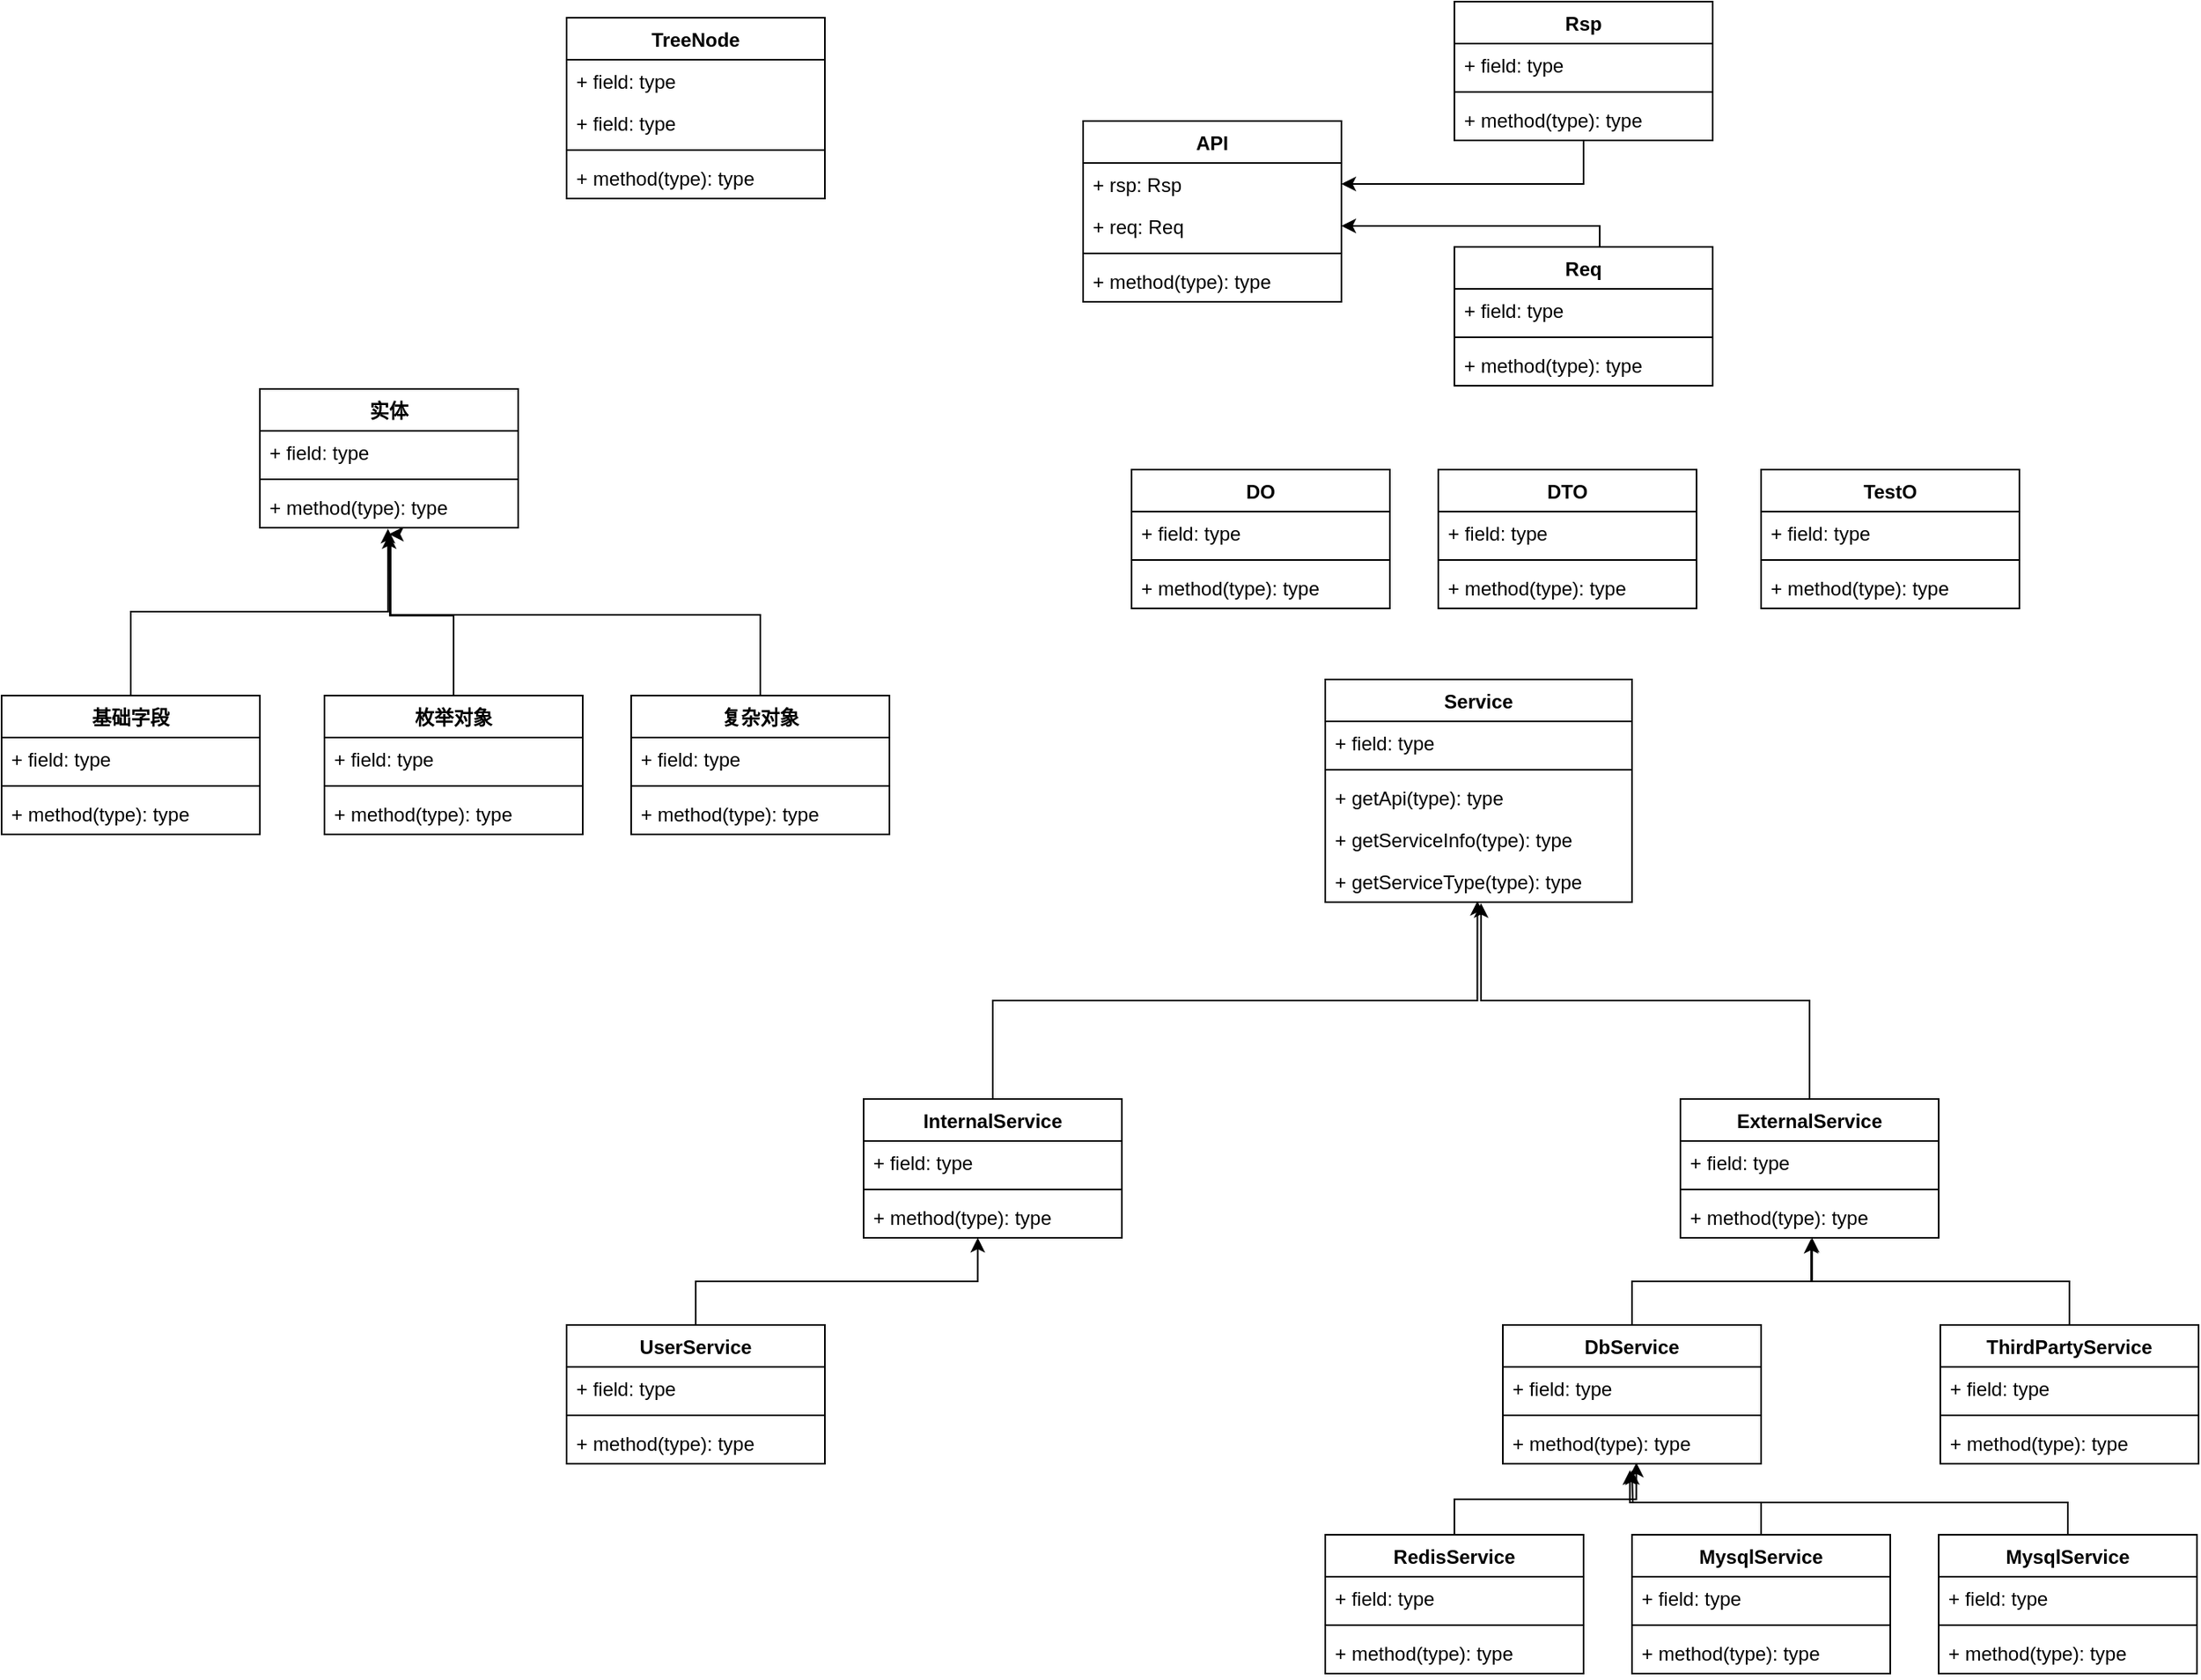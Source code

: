 <mxfile version="21.4.0" type="github" pages="2">
  <diagram id="C5RBs43oDa-KdzZeNtuy" name="Page-1">
    <mxGraphModel dx="2862" dy="1063" grid="1" gridSize="10" guides="1" tooltips="1" connect="1" arrows="1" fold="1" page="1" pageScale="1" pageWidth="827" pageHeight="1169" math="0" shadow="0">
      <root>
        <mxCell id="WIyWlLk6GJQsqaUBKTNV-0" />
        <mxCell id="WIyWlLk6GJQsqaUBKTNV-1" parent="WIyWlLk6GJQsqaUBKTNV-0" />
        <mxCell id="M54eNNnaTNe_O9hZ-aQh-4" value="实体" style="swimlane;fontStyle=1;align=center;verticalAlign=top;childLayout=stackLayout;horizontal=1;startSize=26;horizontalStack=0;resizeParent=1;resizeParentMax=0;resizeLast=0;collapsible=1;marginBottom=0;whiteSpace=wrap;html=1;" vertex="1" parent="WIyWlLk6GJQsqaUBKTNV-1">
          <mxGeometry x="40" y="270" width="160" height="86" as="geometry" />
        </mxCell>
        <mxCell id="M54eNNnaTNe_O9hZ-aQh-5" value="+ field: type" style="text;strokeColor=none;fillColor=none;align=left;verticalAlign=top;spacingLeft=4;spacingRight=4;overflow=hidden;rotatable=0;points=[[0,0.5],[1,0.5]];portConstraint=eastwest;whiteSpace=wrap;html=1;" vertex="1" parent="M54eNNnaTNe_O9hZ-aQh-4">
          <mxGeometry y="26" width="160" height="26" as="geometry" />
        </mxCell>
        <mxCell id="M54eNNnaTNe_O9hZ-aQh-6" value="" style="line;strokeWidth=1;fillColor=none;align=left;verticalAlign=middle;spacingTop=-1;spacingLeft=3;spacingRight=3;rotatable=0;labelPosition=right;points=[];portConstraint=eastwest;strokeColor=inherit;" vertex="1" parent="M54eNNnaTNe_O9hZ-aQh-4">
          <mxGeometry y="52" width="160" height="8" as="geometry" />
        </mxCell>
        <mxCell id="M54eNNnaTNe_O9hZ-aQh-7" value="+ method(type): type" style="text;strokeColor=none;fillColor=none;align=left;verticalAlign=top;spacingLeft=4;spacingRight=4;overflow=hidden;rotatable=0;points=[[0,0.5],[1,0.5]];portConstraint=eastwest;whiteSpace=wrap;html=1;" vertex="1" parent="M54eNNnaTNe_O9hZ-aQh-4">
          <mxGeometry y="60" width="160" height="26" as="geometry" />
        </mxCell>
        <mxCell id="M54eNNnaTNe_O9hZ-aQh-26" style="edgeStyle=orthogonalEdgeStyle;rounded=0;orthogonalLoop=1;jettySize=auto;html=1;entryX=0.496;entryY=1.026;entryDx=0;entryDy=0;entryPerimeter=0;" edge="1" parent="WIyWlLk6GJQsqaUBKTNV-1" source="M54eNNnaTNe_O9hZ-aQh-8" target="M54eNNnaTNe_O9hZ-aQh-7">
          <mxGeometry relative="1" as="geometry" />
        </mxCell>
        <mxCell id="M54eNNnaTNe_O9hZ-aQh-8" value="基础字段" style="swimlane;fontStyle=1;align=center;verticalAlign=top;childLayout=stackLayout;horizontal=1;startSize=26;horizontalStack=0;resizeParent=1;resizeParentMax=0;resizeLast=0;collapsible=1;marginBottom=0;whiteSpace=wrap;html=1;" vertex="1" parent="WIyWlLk6GJQsqaUBKTNV-1">
          <mxGeometry x="-120" y="460" width="160" height="86" as="geometry" />
        </mxCell>
        <mxCell id="M54eNNnaTNe_O9hZ-aQh-9" value="+ field: type" style="text;strokeColor=none;fillColor=none;align=left;verticalAlign=top;spacingLeft=4;spacingRight=4;overflow=hidden;rotatable=0;points=[[0,0.5],[1,0.5]];portConstraint=eastwest;whiteSpace=wrap;html=1;" vertex="1" parent="M54eNNnaTNe_O9hZ-aQh-8">
          <mxGeometry y="26" width="160" height="26" as="geometry" />
        </mxCell>
        <mxCell id="M54eNNnaTNe_O9hZ-aQh-10" value="" style="line;strokeWidth=1;fillColor=none;align=left;verticalAlign=middle;spacingTop=-1;spacingLeft=3;spacingRight=3;rotatable=0;labelPosition=right;points=[];portConstraint=eastwest;strokeColor=inherit;" vertex="1" parent="M54eNNnaTNe_O9hZ-aQh-8">
          <mxGeometry y="52" width="160" height="8" as="geometry" />
        </mxCell>
        <mxCell id="M54eNNnaTNe_O9hZ-aQh-11" value="+ method(type): type" style="text;strokeColor=none;fillColor=none;align=left;verticalAlign=top;spacingLeft=4;spacingRight=4;overflow=hidden;rotatable=0;points=[[0,0.5],[1,0.5]];portConstraint=eastwest;whiteSpace=wrap;html=1;" vertex="1" parent="M54eNNnaTNe_O9hZ-aQh-8">
          <mxGeometry y="60" width="160" height="26" as="geometry" />
        </mxCell>
        <mxCell id="M54eNNnaTNe_O9hZ-aQh-27" style="edgeStyle=orthogonalEdgeStyle;rounded=0;orthogonalLoop=1;jettySize=auto;html=1;" edge="1" parent="WIyWlLk6GJQsqaUBKTNV-1" source="M54eNNnaTNe_O9hZ-aQh-12">
          <mxGeometry relative="1" as="geometry">
            <mxPoint x="120" y="360" as="targetPoint" />
          </mxGeometry>
        </mxCell>
        <mxCell id="M54eNNnaTNe_O9hZ-aQh-12" value="枚举对象" style="swimlane;fontStyle=1;align=center;verticalAlign=top;childLayout=stackLayout;horizontal=1;startSize=26;horizontalStack=0;resizeParent=1;resizeParentMax=0;resizeLast=0;collapsible=1;marginBottom=0;whiteSpace=wrap;html=1;" vertex="1" parent="WIyWlLk6GJQsqaUBKTNV-1">
          <mxGeometry x="80" y="460" width="160" height="86" as="geometry" />
        </mxCell>
        <mxCell id="M54eNNnaTNe_O9hZ-aQh-13" value="+ field: type" style="text;strokeColor=none;fillColor=none;align=left;verticalAlign=top;spacingLeft=4;spacingRight=4;overflow=hidden;rotatable=0;points=[[0,0.5],[1,0.5]];portConstraint=eastwest;whiteSpace=wrap;html=1;" vertex="1" parent="M54eNNnaTNe_O9hZ-aQh-12">
          <mxGeometry y="26" width="160" height="26" as="geometry" />
        </mxCell>
        <mxCell id="M54eNNnaTNe_O9hZ-aQh-14" value="" style="line;strokeWidth=1;fillColor=none;align=left;verticalAlign=middle;spacingTop=-1;spacingLeft=3;spacingRight=3;rotatable=0;labelPosition=right;points=[];portConstraint=eastwest;strokeColor=inherit;" vertex="1" parent="M54eNNnaTNe_O9hZ-aQh-12">
          <mxGeometry y="52" width="160" height="8" as="geometry" />
        </mxCell>
        <mxCell id="M54eNNnaTNe_O9hZ-aQh-15" value="+ method(type): type" style="text;strokeColor=none;fillColor=none;align=left;verticalAlign=top;spacingLeft=4;spacingRight=4;overflow=hidden;rotatable=0;points=[[0,0.5],[1,0.5]];portConstraint=eastwest;whiteSpace=wrap;html=1;" vertex="1" parent="M54eNNnaTNe_O9hZ-aQh-12">
          <mxGeometry y="60" width="160" height="26" as="geometry" />
        </mxCell>
        <mxCell id="M54eNNnaTNe_O9hZ-aQh-28" style="edgeStyle=orthogonalEdgeStyle;rounded=0;orthogonalLoop=1;jettySize=auto;html=1;" edge="1" parent="WIyWlLk6GJQsqaUBKTNV-1" source="M54eNNnaTNe_O9hZ-aQh-16">
          <mxGeometry relative="1" as="geometry">
            <mxPoint x="120" y="360" as="targetPoint" />
            <Array as="points">
              <mxPoint x="350" y="410" />
              <mxPoint x="121" y="410" />
            </Array>
          </mxGeometry>
        </mxCell>
        <mxCell id="M54eNNnaTNe_O9hZ-aQh-16" value="复杂对象" style="swimlane;fontStyle=1;align=center;verticalAlign=top;childLayout=stackLayout;horizontal=1;startSize=26;horizontalStack=0;resizeParent=1;resizeParentMax=0;resizeLast=0;collapsible=1;marginBottom=0;whiteSpace=wrap;html=1;" vertex="1" parent="WIyWlLk6GJQsqaUBKTNV-1">
          <mxGeometry x="270" y="460" width="160" height="86" as="geometry" />
        </mxCell>
        <mxCell id="M54eNNnaTNe_O9hZ-aQh-17" value="+ field: type" style="text;strokeColor=none;fillColor=none;align=left;verticalAlign=top;spacingLeft=4;spacingRight=4;overflow=hidden;rotatable=0;points=[[0,0.5],[1,0.5]];portConstraint=eastwest;whiteSpace=wrap;html=1;" vertex="1" parent="M54eNNnaTNe_O9hZ-aQh-16">
          <mxGeometry y="26" width="160" height="26" as="geometry" />
        </mxCell>
        <mxCell id="M54eNNnaTNe_O9hZ-aQh-18" value="" style="line;strokeWidth=1;fillColor=none;align=left;verticalAlign=middle;spacingTop=-1;spacingLeft=3;spacingRight=3;rotatable=0;labelPosition=right;points=[];portConstraint=eastwest;strokeColor=inherit;" vertex="1" parent="M54eNNnaTNe_O9hZ-aQh-16">
          <mxGeometry y="52" width="160" height="8" as="geometry" />
        </mxCell>
        <mxCell id="M54eNNnaTNe_O9hZ-aQh-19" value="+ method(type): type" style="text;strokeColor=none;fillColor=none;align=left;verticalAlign=top;spacingLeft=4;spacingRight=4;overflow=hidden;rotatable=0;points=[[0,0.5],[1,0.5]];portConstraint=eastwest;whiteSpace=wrap;html=1;" vertex="1" parent="M54eNNnaTNe_O9hZ-aQh-16">
          <mxGeometry y="60" width="160" height="26" as="geometry" />
        </mxCell>
        <mxCell id="M54eNNnaTNe_O9hZ-aQh-109" style="edgeStyle=orthogonalEdgeStyle;rounded=0;orthogonalLoop=1;jettySize=auto;html=1;entryX=1;entryY=0.5;entryDx=0;entryDy=0;" edge="1" parent="WIyWlLk6GJQsqaUBKTNV-1" source="M54eNNnaTNe_O9hZ-aQh-30" target="M54eNNnaTNe_O9hZ-aQh-52">
          <mxGeometry relative="1" as="geometry" />
        </mxCell>
        <mxCell id="M54eNNnaTNe_O9hZ-aQh-30" value="Rsp" style="swimlane;fontStyle=1;align=center;verticalAlign=top;childLayout=stackLayout;horizontal=1;startSize=26;horizontalStack=0;resizeParent=1;resizeParentMax=0;resizeLast=0;collapsible=1;marginBottom=0;whiteSpace=wrap;html=1;" vertex="1" parent="WIyWlLk6GJQsqaUBKTNV-1">
          <mxGeometry x="780" y="30" width="160" height="86" as="geometry" />
        </mxCell>
        <mxCell id="M54eNNnaTNe_O9hZ-aQh-31" value="+ field: type" style="text;strokeColor=none;fillColor=none;align=left;verticalAlign=top;spacingLeft=4;spacingRight=4;overflow=hidden;rotatable=0;points=[[0,0.5],[1,0.5]];portConstraint=eastwest;whiteSpace=wrap;html=1;" vertex="1" parent="M54eNNnaTNe_O9hZ-aQh-30">
          <mxGeometry y="26" width="160" height="26" as="geometry" />
        </mxCell>
        <mxCell id="M54eNNnaTNe_O9hZ-aQh-32" value="" style="line;strokeWidth=1;fillColor=none;align=left;verticalAlign=middle;spacingTop=-1;spacingLeft=3;spacingRight=3;rotatable=0;labelPosition=right;points=[];portConstraint=eastwest;strokeColor=inherit;" vertex="1" parent="M54eNNnaTNe_O9hZ-aQh-30">
          <mxGeometry y="52" width="160" height="8" as="geometry" />
        </mxCell>
        <mxCell id="M54eNNnaTNe_O9hZ-aQh-33" value="+ method(type): type" style="text;strokeColor=none;fillColor=none;align=left;verticalAlign=top;spacingLeft=4;spacingRight=4;overflow=hidden;rotatable=0;points=[[0,0.5],[1,0.5]];portConstraint=eastwest;whiteSpace=wrap;html=1;" vertex="1" parent="M54eNNnaTNe_O9hZ-aQh-30">
          <mxGeometry y="60" width="160" height="26" as="geometry" />
        </mxCell>
        <mxCell id="M54eNNnaTNe_O9hZ-aQh-34" value="DO" style="swimlane;fontStyle=1;align=center;verticalAlign=top;childLayout=stackLayout;horizontal=1;startSize=26;horizontalStack=0;resizeParent=1;resizeParentMax=0;resizeLast=0;collapsible=1;marginBottom=0;whiteSpace=wrap;html=1;" vertex="1" parent="WIyWlLk6GJQsqaUBKTNV-1">
          <mxGeometry x="580" y="320" width="160" height="86" as="geometry" />
        </mxCell>
        <mxCell id="M54eNNnaTNe_O9hZ-aQh-35" value="+ field: type" style="text;strokeColor=none;fillColor=none;align=left;verticalAlign=top;spacingLeft=4;spacingRight=4;overflow=hidden;rotatable=0;points=[[0,0.5],[1,0.5]];portConstraint=eastwest;whiteSpace=wrap;html=1;" vertex="1" parent="M54eNNnaTNe_O9hZ-aQh-34">
          <mxGeometry y="26" width="160" height="26" as="geometry" />
        </mxCell>
        <mxCell id="M54eNNnaTNe_O9hZ-aQh-36" value="" style="line;strokeWidth=1;fillColor=none;align=left;verticalAlign=middle;spacingTop=-1;spacingLeft=3;spacingRight=3;rotatable=0;labelPosition=right;points=[];portConstraint=eastwest;strokeColor=inherit;" vertex="1" parent="M54eNNnaTNe_O9hZ-aQh-34">
          <mxGeometry y="52" width="160" height="8" as="geometry" />
        </mxCell>
        <mxCell id="M54eNNnaTNe_O9hZ-aQh-37" value="+ method(type): type" style="text;strokeColor=none;fillColor=none;align=left;verticalAlign=top;spacingLeft=4;spacingRight=4;overflow=hidden;rotatable=0;points=[[0,0.5],[1,0.5]];portConstraint=eastwest;whiteSpace=wrap;html=1;" vertex="1" parent="M54eNNnaTNe_O9hZ-aQh-34">
          <mxGeometry y="60" width="160" height="26" as="geometry" />
        </mxCell>
        <mxCell id="M54eNNnaTNe_O9hZ-aQh-38" value="DTO" style="swimlane;fontStyle=1;align=center;verticalAlign=top;childLayout=stackLayout;horizontal=1;startSize=26;horizontalStack=0;resizeParent=1;resizeParentMax=0;resizeLast=0;collapsible=1;marginBottom=0;whiteSpace=wrap;html=1;" vertex="1" parent="WIyWlLk6GJQsqaUBKTNV-1">
          <mxGeometry x="770" y="320" width="160" height="86" as="geometry" />
        </mxCell>
        <mxCell id="M54eNNnaTNe_O9hZ-aQh-39" value="+ field: type" style="text;strokeColor=none;fillColor=none;align=left;verticalAlign=top;spacingLeft=4;spacingRight=4;overflow=hidden;rotatable=0;points=[[0,0.5],[1,0.5]];portConstraint=eastwest;whiteSpace=wrap;html=1;" vertex="1" parent="M54eNNnaTNe_O9hZ-aQh-38">
          <mxGeometry y="26" width="160" height="26" as="geometry" />
        </mxCell>
        <mxCell id="M54eNNnaTNe_O9hZ-aQh-40" value="" style="line;strokeWidth=1;fillColor=none;align=left;verticalAlign=middle;spacingTop=-1;spacingLeft=3;spacingRight=3;rotatable=0;labelPosition=right;points=[];portConstraint=eastwest;strokeColor=inherit;" vertex="1" parent="M54eNNnaTNe_O9hZ-aQh-38">
          <mxGeometry y="52" width="160" height="8" as="geometry" />
        </mxCell>
        <mxCell id="M54eNNnaTNe_O9hZ-aQh-41" value="+ method(type): type" style="text;strokeColor=none;fillColor=none;align=left;verticalAlign=top;spacingLeft=4;spacingRight=4;overflow=hidden;rotatable=0;points=[[0,0.5],[1,0.5]];portConstraint=eastwest;whiteSpace=wrap;html=1;" vertex="1" parent="M54eNNnaTNe_O9hZ-aQh-38">
          <mxGeometry y="60" width="160" height="26" as="geometry" />
        </mxCell>
        <mxCell id="M54eNNnaTNe_O9hZ-aQh-48" value="API" style="swimlane;fontStyle=1;align=center;verticalAlign=top;childLayout=stackLayout;horizontal=1;startSize=26;horizontalStack=0;resizeParent=1;resizeParentMax=0;resizeLast=0;collapsible=1;marginBottom=0;whiteSpace=wrap;html=1;" vertex="1" parent="WIyWlLk6GJQsqaUBKTNV-1">
          <mxGeometry x="550" y="104" width="160" height="112" as="geometry" />
        </mxCell>
        <mxCell id="M54eNNnaTNe_O9hZ-aQh-52" value="+ rsp: Rsp" style="text;strokeColor=none;fillColor=none;align=left;verticalAlign=top;spacingLeft=4;spacingRight=4;overflow=hidden;rotatable=0;points=[[0,0.5],[1,0.5]];portConstraint=eastwest;whiteSpace=wrap;html=1;" vertex="1" parent="M54eNNnaTNe_O9hZ-aQh-48">
          <mxGeometry y="26" width="160" height="26" as="geometry" />
        </mxCell>
        <mxCell id="M54eNNnaTNe_O9hZ-aQh-49" value="+ req: Req" style="text;strokeColor=none;fillColor=none;align=left;verticalAlign=top;spacingLeft=4;spacingRight=4;overflow=hidden;rotatable=0;points=[[0,0.5],[1,0.5]];portConstraint=eastwest;whiteSpace=wrap;html=1;" vertex="1" parent="M54eNNnaTNe_O9hZ-aQh-48">
          <mxGeometry y="52" width="160" height="26" as="geometry" />
        </mxCell>
        <mxCell id="M54eNNnaTNe_O9hZ-aQh-50" value="" style="line;strokeWidth=1;fillColor=none;align=left;verticalAlign=middle;spacingTop=-1;spacingLeft=3;spacingRight=3;rotatable=0;labelPosition=right;points=[];portConstraint=eastwest;strokeColor=inherit;" vertex="1" parent="M54eNNnaTNe_O9hZ-aQh-48">
          <mxGeometry y="78" width="160" height="8" as="geometry" />
        </mxCell>
        <mxCell id="M54eNNnaTNe_O9hZ-aQh-51" value="+ method(type): type" style="text;strokeColor=none;fillColor=none;align=left;verticalAlign=top;spacingLeft=4;spacingRight=4;overflow=hidden;rotatable=0;points=[[0,0.5],[1,0.5]];portConstraint=eastwest;whiteSpace=wrap;html=1;" vertex="1" parent="M54eNNnaTNe_O9hZ-aQh-48">
          <mxGeometry y="86" width="160" height="26" as="geometry" />
        </mxCell>
        <mxCell id="M54eNNnaTNe_O9hZ-aQh-53" value="TreeNode" style="swimlane;fontStyle=1;align=center;verticalAlign=top;childLayout=stackLayout;horizontal=1;startSize=26;horizontalStack=0;resizeParent=1;resizeParentMax=0;resizeLast=0;collapsible=1;marginBottom=0;whiteSpace=wrap;html=1;" vertex="1" parent="WIyWlLk6GJQsqaUBKTNV-1">
          <mxGeometry x="230" y="40" width="160" height="112" as="geometry" />
        </mxCell>
        <mxCell id="M54eNNnaTNe_O9hZ-aQh-54" value="+ field: type" style="text;strokeColor=none;fillColor=none;align=left;verticalAlign=top;spacingLeft=4;spacingRight=4;overflow=hidden;rotatable=0;points=[[0,0.5],[1,0.5]];portConstraint=eastwest;whiteSpace=wrap;html=1;" vertex="1" parent="M54eNNnaTNe_O9hZ-aQh-53">
          <mxGeometry y="26" width="160" height="26" as="geometry" />
        </mxCell>
        <mxCell id="M54eNNnaTNe_O9hZ-aQh-55" value="+ field: type" style="text;strokeColor=none;fillColor=none;align=left;verticalAlign=top;spacingLeft=4;spacingRight=4;overflow=hidden;rotatable=0;points=[[0,0.5],[1,0.5]];portConstraint=eastwest;whiteSpace=wrap;html=1;" vertex="1" parent="M54eNNnaTNe_O9hZ-aQh-53">
          <mxGeometry y="52" width="160" height="26" as="geometry" />
        </mxCell>
        <mxCell id="M54eNNnaTNe_O9hZ-aQh-56" value="" style="line;strokeWidth=1;fillColor=none;align=left;verticalAlign=middle;spacingTop=-1;spacingLeft=3;spacingRight=3;rotatable=0;labelPosition=right;points=[];portConstraint=eastwest;strokeColor=inherit;" vertex="1" parent="M54eNNnaTNe_O9hZ-aQh-53">
          <mxGeometry y="78" width="160" height="8" as="geometry" />
        </mxCell>
        <mxCell id="M54eNNnaTNe_O9hZ-aQh-57" value="+ method(type): type" style="text;strokeColor=none;fillColor=none;align=left;verticalAlign=top;spacingLeft=4;spacingRight=4;overflow=hidden;rotatable=0;points=[[0,0.5],[1,0.5]];portConstraint=eastwest;whiteSpace=wrap;html=1;" vertex="1" parent="M54eNNnaTNe_O9hZ-aQh-53">
          <mxGeometry y="86" width="160" height="26" as="geometry" />
        </mxCell>
        <mxCell id="M54eNNnaTNe_O9hZ-aQh-115" style="edgeStyle=orthogonalEdgeStyle;rounded=0;orthogonalLoop=1;jettySize=auto;html=1;entryX=1;entryY=0.5;entryDx=0;entryDy=0;" edge="1" parent="WIyWlLk6GJQsqaUBKTNV-1" source="M54eNNnaTNe_O9hZ-aQh-58" target="M54eNNnaTNe_O9hZ-aQh-49">
          <mxGeometry relative="1" as="geometry">
            <Array as="points">
              <mxPoint x="870" y="169" />
            </Array>
          </mxGeometry>
        </mxCell>
        <mxCell id="M54eNNnaTNe_O9hZ-aQh-58" value="Req" style="swimlane;fontStyle=1;align=center;verticalAlign=top;childLayout=stackLayout;horizontal=1;startSize=26;horizontalStack=0;resizeParent=1;resizeParentMax=0;resizeLast=0;collapsible=1;marginBottom=0;whiteSpace=wrap;html=1;" vertex="1" parent="WIyWlLk6GJQsqaUBKTNV-1">
          <mxGeometry x="780" y="182" width="160" height="86" as="geometry" />
        </mxCell>
        <mxCell id="M54eNNnaTNe_O9hZ-aQh-59" value="+ field: type" style="text;strokeColor=none;fillColor=none;align=left;verticalAlign=top;spacingLeft=4;spacingRight=4;overflow=hidden;rotatable=0;points=[[0,0.5],[1,0.5]];portConstraint=eastwest;whiteSpace=wrap;html=1;" vertex="1" parent="M54eNNnaTNe_O9hZ-aQh-58">
          <mxGeometry y="26" width="160" height="26" as="geometry" />
        </mxCell>
        <mxCell id="M54eNNnaTNe_O9hZ-aQh-60" value="" style="line;strokeWidth=1;fillColor=none;align=left;verticalAlign=middle;spacingTop=-1;spacingLeft=3;spacingRight=3;rotatable=0;labelPosition=right;points=[];portConstraint=eastwest;strokeColor=inherit;" vertex="1" parent="M54eNNnaTNe_O9hZ-aQh-58">
          <mxGeometry y="52" width="160" height="8" as="geometry" />
        </mxCell>
        <mxCell id="M54eNNnaTNe_O9hZ-aQh-61" value="+ method(type): type" style="text;strokeColor=none;fillColor=none;align=left;verticalAlign=top;spacingLeft=4;spacingRight=4;overflow=hidden;rotatable=0;points=[[0,0.5],[1,0.5]];portConstraint=eastwest;whiteSpace=wrap;html=1;" vertex="1" parent="M54eNNnaTNe_O9hZ-aQh-58">
          <mxGeometry y="60" width="160" height="26" as="geometry" />
        </mxCell>
        <mxCell id="M54eNNnaTNe_O9hZ-aQh-62" value="Service" style="swimlane;fontStyle=1;align=center;verticalAlign=top;childLayout=stackLayout;horizontal=1;startSize=26;horizontalStack=0;resizeParent=1;resizeParentMax=0;resizeLast=0;collapsible=1;marginBottom=0;whiteSpace=wrap;html=1;" vertex="1" parent="WIyWlLk6GJQsqaUBKTNV-1">
          <mxGeometry x="700" y="450" width="190" height="138" as="geometry" />
        </mxCell>
        <mxCell id="M54eNNnaTNe_O9hZ-aQh-63" value="+ field: type" style="text;strokeColor=none;fillColor=none;align=left;verticalAlign=top;spacingLeft=4;spacingRight=4;overflow=hidden;rotatable=0;points=[[0,0.5],[1,0.5]];portConstraint=eastwest;whiteSpace=wrap;html=1;" vertex="1" parent="M54eNNnaTNe_O9hZ-aQh-62">
          <mxGeometry y="26" width="190" height="26" as="geometry" />
        </mxCell>
        <mxCell id="M54eNNnaTNe_O9hZ-aQh-64" value="" style="line;strokeWidth=1;fillColor=none;align=left;verticalAlign=middle;spacingTop=-1;spacingLeft=3;spacingRight=3;rotatable=0;labelPosition=right;points=[];portConstraint=eastwest;strokeColor=inherit;" vertex="1" parent="M54eNNnaTNe_O9hZ-aQh-62">
          <mxGeometry y="52" width="190" height="8" as="geometry" />
        </mxCell>
        <mxCell id="M54eNNnaTNe_O9hZ-aQh-76" value="+ getApi(type): type" style="text;strokeColor=none;fillColor=none;align=left;verticalAlign=top;spacingLeft=4;spacingRight=4;overflow=hidden;rotatable=0;points=[[0,0.5],[1,0.5]];portConstraint=eastwest;whiteSpace=wrap;html=1;" vertex="1" parent="M54eNNnaTNe_O9hZ-aQh-62">
          <mxGeometry y="60" width="190" height="26" as="geometry" />
        </mxCell>
        <mxCell id="M54eNNnaTNe_O9hZ-aQh-99" value="+ getServiceInfo(type): type" style="text;strokeColor=none;fillColor=none;align=left;verticalAlign=top;spacingLeft=4;spacingRight=4;overflow=hidden;rotatable=0;points=[[0,0.5],[1,0.5]];portConstraint=eastwest;whiteSpace=wrap;html=1;" vertex="1" parent="M54eNNnaTNe_O9hZ-aQh-62">
          <mxGeometry y="86" width="190" height="26" as="geometry" />
        </mxCell>
        <mxCell id="M54eNNnaTNe_O9hZ-aQh-65" value="+ getServiceType(type): type" style="text;strokeColor=none;fillColor=none;align=left;verticalAlign=top;spacingLeft=4;spacingRight=4;overflow=hidden;rotatable=0;points=[[0,0.5],[1,0.5]];portConstraint=eastwest;whiteSpace=wrap;html=1;" vertex="1" parent="M54eNNnaTNe_O9hZ-aQh-62">
          <mxGeometry y="112" width="190" height="26" as="geometry" />
        </mxCell>
        <mxCell id="M54eNNnaTNe_O9hZ-aQh-75" style="edgeStyle=orthogonalEdgeStyle;rounded=0;orthogonalLoop=1;jettySize=auto;html=1;entryX=0.508;entryY=1.026;entryDx=0;entryDy=0;entryPerimeter=0;" edge="1" parent="WIyWlLk6GJQsqaUBKTNV-1" source="M54eNNnaTNe_O9hZ-aQh-66" target="M54eNNnaTNe_O9hZ-aQh-65">
          <mxGeometry relative="1" as="geometry" />
        </mxCell>
        <mxCell id="M54eNNnaTNe_O9hZ-aQh-66" value="ExternalService" style="swimlane;fontStyle=1;align=center;verticalAlign=top;childLayout=stackLayout;horizontal=1;startSize=26;horizontalStack=0;resizeParent=1;resizeParentMax=0;resizeLast=0;collapsible=1;marginBottom=0;whiteSpace=wrap;html=1;" vertex="1" parent="WIyWlLk6GJQsqaUBKTNV-1">
          <mxGeometry x="920" y="710" width="160" height="86" as="geometry" />
        </mxCell>
        <mxCell id="M54eNNnaTNe_O9hZ-aQh-67" value="+ field: type" style="text;strokeColor=none;fillColor=none;align=left;verticalAlign=top;spacingLeft=4;spacingRight=4;overflow=hidden;rotatable=0;points=[[0,0.5],[1,0.5]];portConstraint=eastwest;whiteSpace=wrap;html=1;" vertex="1" parent="M54eNNnaTNe_O9hZ-aQh-66">
          <mxGeometry y="26" width="160" height="26" as="geometry" />
        </mxCell>
        <mxCell id="M54eNNnaTNe_O9hZ-aQh-68" value="" style="line;strokeWidth=1;fillColor=none;align=left;verticalAlign=middle;spacingTop=-1;spacingLeft=3;spacingRight=3;rotatable=0;labelPosition=right;points=[];portConstraint=eastwest;strokeColor=inherit;" vertex="1" parent="M54eNNnaTNe_O9hZ-aQh-66">
          <mxGeometry y="52" width="160" height="8" as="geometry" />
        </mxCell>
        <mxCell id="M54eNNnaTNe_O9hZ-aQh-69" value="+ method(type): type" style="text;strokeColor=none;fillColor=none;align=left;verticalAlign=top;spacingLeft=4;spacingRight=4;overflow=hidden;rotatable=0;points=[[0,0.5],[1,0.5]];portConstraint=eastwest;whiteSpace=wrap;html=1;" vertex="1" parent="M54eNNnaTNe_O9hZ-aQh-66">
          <mxGeometry y="60" width="160" height="26" as="geometry" />
        </mxCell>
        <mxCell id="M54eNNnaTNe_O9hZ-aQh-74" style="edgeStyle=orthogonalEdgeStyle;rounded=0;orthogonalLoop=1;jettySize=auto;html=1;entryX=0.496;entryY=0.974;entryDx=0;entryDy=0;entryPerimeter=0;" edge="1" parent="WIyWlLk6GJQsqaUBKTNV-1" source="M54eNNnaTNe_O9hZ-aQh-70" target="M54eNNnaTNe_O9hZ-aQh-65">
          <mxGeometry relative="1" as="geometry" />
        </mxCell>
        <mxCell id="M54eNNnaTNe_O9hZ-aQh-70" value="InternalService" style="swimlane;fontStyle=1;align=center;verticalAlign=top;childLayout=stackLayout;horizontal=1;startSize=26;horizontalStack=0;resizeParent=1;resizeParentMax=0;resizeLast=0;collapsible=1;marginBottom=0;whiteSpace=wrap;html=1;" vertex="1" parent="WIyWlLk6GJQsqaUBKTNV-1">
          <mxGeometry x="414" y="710" width="160" height="86" as="geometry" />
        </mxCell>
        <mxCell id="M54eNNnaTNe_O9hZ-aQh-71" value="+ field: type" style="text;strokeColor=none;fillColor=none;align=left;verticalAlign=top;spacingLeft=4;spacingRight=4;overflow=hidden;rotatable=0;points=[[0,0.5],[1,0.5]];portConstraint=eastwest;whiteSpace=wrap;html=1;" vertex="1" parent="M54eNNnaTNe_O9hZ-aQh-70">
          <mxGeometry y="26" width="160" height="26" as="geometry" />
        </mxCell>
        <mxCell id="M54eNNnaTNe_O9hZ-aQh-72" value="" style="line;strokeWidth=1;fillColor=none;align=left;verticalAlign=middle;spacingTop=-1;spacingLeft=3;spacingRight=3;rotatable=0;labelPosition=right;points=[];portConstraint=eastwest;strokeColor=inherit;" vertex="1" parent="M54eNNnaTNe_O9hZ-aQh-70">
          <mxGeometry y="52" width="160" height="8" as="geometry" />
        </mxCell>
        <mxCell id="M54eNNnaTNe_O9hZ-aQh-73" value="+ method(type): type" style="text;strokeColor=none;fillColor=none;align=left;verticalAlign=top;spacingLeft=4;spacingRight=4;overflow=hidden;rotatable=0;points=[[0,0.5],[1,0.5]];portConstraint=eastwest;whiteSpace=wrap;html=1;" vertex="1" parent="M54eNNnaTNe_O9hZ-aQh-70">
          <mxGeometry y="60" width="160" height="26" as="geometry" />
        </mxCell>
        <mxCell id="M54eNNnaTNe_O9hZ-aQh-85" style="edgeStyle=orthogonalEdgeStyle;rounded=0;orthogonalLoop=1;jettySize=auto;html=1;entryX=0.51;entryY=1;entryDx=0;entryDy=0;entryPerimeter=0;" edge="1" parent="WIyWlLk6GJQsqaUBKTNV-1" source="M54eNNnaTNe_O9hZ-aQh-77" target="M54eNNnaTNe_O9hZ-aQh-69">
          <mxGeometry relative="1" as="geometry" />
        </mxCell>
        <mxCell id="M54eNNnaTNe_O9hZ-aQh-77" value="DbService" style="swimlane;fontStyle=1;align=center;verticalAlign=top;childLayout=stackLayout;horizontal=1;startSize=26;horizontalStack=0;resizeParent=1;resizeParentMax=0;resizeLast=0;collapsible=1;marginBottom=0;whiteSpace=wrap;html=1;" vertex="1" parent="WIyWlLk6GJQsqaUBKTNV-1">
          <mxGeometry x="810" y="850" width="160" height="86" as="geometry" />
        </mxCell>
        <mxCell id="M54eNNnaTNe_O9hZ-aQh-78" value="+ field: type" style="text;strokeColor=none;fillColor=none;align=left;verticalAlign=top;spacingLeft=4;spacingRight=4;overflow=hidden;rotatable=0;points=[[0,0.5],[1,0.5]];portConstraint=eastwest;whiteSpace=wrap;html=1;" vertex="1" parent="M54eNNnaTNe_O9hZ-aQh-77">
          <mxGeometry y="26" width="160" height="26" as="geometry" />
        </mxCell>
        <mxCell id="M54eNNnaTNe_O9hZ-aQh-79" value="" style="line;strokeWidth=1;fillColor=none;align=left;verticalAlign=middle;spacingTop=-1;spacingLeft=3;spacingRight=3;rotatable=0;labelPosition=right;points=[];portConstraint=eastwest;strokeColor=inherit;" vertex="1" parent="M54eNNnaTNe_O9hZ-aQh-77">
          <mxGeometry y="52" width="160" height="8" as="geometry" />
        </mxCell>
        <mxCell id="M54eNNnaTNe_O9hZ-aQh-80" value="+ method(type): type" style="text;strokeColor=none;fillColor=none;align=left;verticalAlign=top;spacingLeft=4;spacingRight=4;overflow=hidden;rotatable=0;points=[[0,0.5],[1,0.5]];portConstraint=eastwest;whiteSpace=wrap;html=1;" vertex="1" parent="M54eNNnaTNe_O9hZ-aQh-77">
          <mxGeometry y="60" width="160" height="26" as="geometry" />
        </mxCell>
        <mxCell id="M54eNNnaTNe_O9hZ-aQh-86" style="edgeStyle=orthogonalEdgeStyle;rounded=0;orthogonalLoop=1;jettySize=auto;html=1;entryX=0.506;entryY=1.026;entryDx=0;entryDy=0;entryPerimeter=0;" edge="1" parent="WIyWlLk6GJQsqaUBKTNV-1" source="M54eNNnaTNe_O9hZ-aQh-81" target="M54eNNnaTNe_O9hZ-aQh-69">
          <mxGeometry relative="1" as="geometry" />
        </mxCell>
        <mxCell id="M54eNNnaTNe_O9hZ-aQh-81" value="ThirdPartyService" style="swimlane;fontStyle=1;align=center;verticalAlign=top;childLayout=stackLayout;horizontal=1;startSize=26;horizontalStack=0;resizeParent=1;resizeParentMax=0;resizeLast=0;collapsible=1;marginBottom=0;whiteSpace=wrap;html=1;" vertex="1" parent="WIyWlLk6GJQsqaUBKTNV-1">
          <mxGeometry x="1081" y="850" width="160" height="86" as="geometry" />
        </mxCell>
        <mxCell id="M54eNNnaTNe_O9hZ-aQh-82" value="+ field: type" style="text;strokeColor=none;fillColor=none;align=left;verticalAlign=top;spacingLeft=4;spacingRight=4;overflow=hidden;rotatable=0;points=[[0,0.5],[1,0.5]];portConstraint=eastwest;whiteSpace=wrap;html=1;" vertex="1" parent="M54eNNnaTNe_O9hZ-aQh-81">
          <mxGeometry y="26" width="160" height="26" as="geometry" />
        </mxCell>
        <mxCell id="M54eNNnaTNe_O9hZ-aQh-83" value="" style="line;strokeWidth=1;fillColor=none;align=left;verticalAlign=middle;spacingTop=-1;spacingLeft=3;spacingRight=3;rotatable=0;labelPosition=right;points=[];portConstraint=eastwest;strokeColor=inherit;" vertex="1" parent="M54eNNnaTNe_O9hZ-aQh-81">
          <mxGeometry y="52" width="160" height="8" as="geometry" />
        </mxCell>
        <mxCell id="M54eNNnaTNe_O9hZ-aQh-84" value="+ method(type): type" style="text;strokeColor=none;fillColor=none;align=left;verticalAlign=top;spacingLeft=4;spacingRight=4;overflow=hidden;rotatable=0;points=[[0,0.5],[1,0.5]];portConstraint=eastwest;whiteSpace=wrap;html=1;" vertex="1" parent="M54eNNnaTNe_O9hZ-aQh-81">
          <mxGeometry y="60" width="160" height="26" as="geometry" />
        </mxCell>
        <mxCell id="M54eNNnaTNe_O9hZ-aQh-100" style="edgeStyle=orthogonalEdgeStyle;rounded=0;orthogonalLoop=1;jettySize=auto;html=1;entryX=0.517;entryY=0.974;entryDx=0;entryDy=0;entryPerimeter=0;" edge="1" parent="WIyWlLk6GJQsqaUBKTNV-1" source="M54eNNnaTNe_O9hZ-aQh-87" target="M54eNNnaTNe_O9hZ-aQh-80">
          <mxGeometry relative="1" as="geometry" />
        </mxCell>
        <mxCell id="M54eNNnaTNe_O9hZ-aQh-87" value="RedisService" style="swimlane;fontStyle=1;align=center;verticalAlign=top;childLayout=stackLayout;horizontal=1;startSize=26;horizontalStack=0;resizeParent=1;resizeParentMax=0;resizeLast=0;collapsible=1;marginBottom=0;whiteSpace=wrap;html=1;" vertex="1" parent="WIyWlLk6GJQsqaUBKTNV-1">
          <mxGeometry x="700" y="980" width="160" height="86" as="geometry" />
        </mxCell>
        <mxCell id="M54eNNnaTNe_O9hZ-aQh-88" value="+ field: type" style="text;strokeColor=none;fillColor=none;align=left;verticalAlign=top;spacingLeft=4;spacingRight=4;overflow=hidden;rotatable=0;points=[[0,0.5],[1,0.5]];portConstraint=eastwest;whiteSpace=wrap;html=1;" vertex="1" parent="M54eNNnaTNe_O9hZ-aQh-87">
          <mxGeometry y="26" width="160" height="26" as="geometry" />
        </mxCell>
        <mxCell id="M54eNNnaTNe_O9hZ-aQh-89" value="" style="line;strokeWidth=1;fillColor=none;align=left;verticalAlign=middle;spacingTop=-1;spacingLeft=3;spacingRight=3;rotatable=0;labelPosition=right;points=[];portConstraint=eastwest;strokeColor=inherit;" vertex="1" parent="M54eNNnaTNe_O9hZ-aQh-87">
          <mxGeometry y="52" width="160" height="8" as="geometry" />
        </mxCell>
        <mxCell id="M54eNNnaTNe_O9hZ-aQh-90" value="+ method(type): type" style="text;strokeColor=none;fillColor=none;align=left;verticalAlign=top;spacingLeft=4;spacingRight=4;overflow=hidden;rotatable=0;points=[[0,0.5],[1,0.5]];portConstraint=eastwest;whiteSpace=wrap;html=1;" vertex="1" parent="M54eNNnaTNe_O9hZ-aQh-87">
          <mxGeometry y="60" width="160" height="26" as="geometry" />
        </mxCell>
        <mxCell id="M54eNNnaTNe_O9hZ-aQh-101" style="edgeStyle=orthogonalEdgeStyle;rounded=0;orthogonalLoop=1;jettySize=auto;html=1;" edge="1" parent="WIyWlLk6GJQsqaUBKTNV-1" source="M54eNNnaTNe_O9hZ-aQh-91">
          <mxGeometry relative="1" as="geometry">
            <mxPoint x="890" y="940" as="targetPoint" />
          </mxGeometry>
        </mxCell>
        <mxCell id="M54eNNnaTNe_O9hZ-aQh-91" value="MysqlService" style="swimlane;fontStyle=1;align=center;verticalAlign=top;childLayout=stackLayout;horizontal=1;startSize=26;horizontalStack=0;resizeParent=1;resizeParentMax=0;resizeLast=0;collapsible=1;marginBottom=0;whiteSpace=wrap;html=1;" vertex="1" parent="WIyWlLk6GJQsqaUBKTNV-1">
          <mxGeometry x="890" y="980" width="160" height="86" as="geometry" />
        </mxCell>
        <mxCell id="M54eNNnaTNe_O9hZ-aQh-92" value="+ field: type" style="text;strokeColor=none;fillColor=none;align=left;verticalAlign=top;spacingLeft=4;spacingRight=4;overflow=hidden;rotatable=0;points=[[0,0.5],[1,0.5]];portConstraint=eastwest;whiteSpace=wrap;html=1;" vertex="1" parent="M54eNNnaTNe_O9hZ-aQh-91">
          <mxGeometry y="26" width="160" height="26" as="geometry" />
        </mxCell>
        <mxCell id="M54eNNnaTNe_O9hZ-aQh-93" value="" style="line;strokeWidth=1;fillColor=none;align=left;verticalAlign=middle;spacingTop=-1;spacingLeft=3;spacingRight=3;rotatable=0;labelPosition=right;points=[];portConstraint=eastwest;strokeColor=inherit;" vertex="1" parent="M54eNNnaTNe_O9hZ-aQh-91">
          <mxGeometry y="52" width="160" height="8" as="geometry" />
        </mxCell>
        <mxCell id="M54eNNnaTNe_O9hZ-aQh-94" value="+ method(type): type" style="text;strokeColor=none;fillColor=none;align=left;verticalAlign=top;spacingLeft=4;spacingRight=4;overflow=hidden;rotatable=0;points=[[0,0.5],[1,0.5]];portConstraint=eastwest;whiteSpace=wrap;html=1;" vertex="1" parent="M54eNNnaTNe_O9hZ-aQh-91">
          <mxGeometry y="60" width="160" height="26" as="geometry" />
        </mxCell>
        <mxCell id="M54eNNnaTNe_O9hZ-aQh-103" style="edgeStyle=orthogonalEdgeStyle;rounded=0;orthogonalLoop=1;jettySize=auto;html=1;entryX=0.492;entryY=1.154;entryDx=0;entryDy=0;entryPerimeter=0;" edge="1" parent="WIyWlLk6GJQsqaUBKTNV-1" source="M54eNNnaTNe_O9hZ-aQh-95" target="M54eNNnaTNe_O9hZ-aQh-80">
          <mxGeometry relative="1" as="geometry">
            <Array as="points">
              <mxPoint x="1160" y="960" />
              <mxPoint x="889" y="960" />
            </Array>
          </mxGeometry>
        </mxCell>
        <mxCell id="M54eNNnaTNe_O9hZ-aQh-95" value="MysqlService" style="swimlane;fontStyle=1;align=center;verticalAlign=top;childLayout=stackLayout;horizontal=1;startSize=26;horizontalStack=0;resizeParent=1;resizeParentMax=0;resizeLast=0;collapsible=1;marginBottom=0;whiteSpace=wrap;html=1;" vertex="1" parent="WIyWlLk6GJQsqaUBKTNV-1">
          <mxGeometry x="1080" y="980" width="160" height="86" as="geometry" />
        </mxCell>
        <mxCell id="M54eNNnaTNe_O9hZ-aQh-96" value="+ field: type" style="text;strokeColor=none;fillColor=none;align=left;verticalAlign=top;spacingLeft=4;spacingRight=4;overflow=hidden;rotatable=0;points=[[0,0.5],[1,0.5]];portConstraint=eastwest;whiteSpace=wrap;html=1;" vertex="1" parent="M54eNNnaTNe_O9hZ-aQh-95">
          <mxGeometry y="26" width="160" height="26" as="geometry" />
        </mxCell>
        <mxCell id="M54eNNnaTNe_O9hZ-aQh-97" value="" style="line;strokeWidth=1;fillColor=none;align=left;verticalAlign=middle;spacingTop=-1;spacingLeft=3;spacingRight=3;rotatable=0;labelPosition=right;points=[];portConstraint=eastwest;strokeColor=inherit;" vertex="1" parent="M54eNNnaTNe_O9hZ-aQh-95">
          <mxGeometry y="52" width="160" height="8" as="geometry" />
        </mxCell>
        <mxCell id="M54eNNnaTNe_O9hZ-aQh-98" value="+ method(type): type" style="text;strokeColor=none;fillColor=none;align=left;verticalAlign=top;spacingLeft=4;spacingRight=4;overflow=hidden;rotatable=0;points=[[0,0.5],[1,0.5]];portConstraint=eastwest;whiteSpace=wrap;html=1;" vertex="1" parent="M54eNNnaTNe_O9hZ-aQh-95">
          <mxGeometry y="60" width="160" height="26" as="geometry" />
        </mxCell>
        <mxCell id="M54eNNnaTNe_O9hZ-aQh-108" style="edgeStyle=orthogonalEdgeStyle;rounded=0;orthogonalLoop=1;jettySize=auto;html=1;entryX=0.442;entryY=1;entryDx=0;entryDy=0;entryPerimeter=0;" edge="1" parent="WIyWlLk6GJQsqaUBKTNV-1" source="M54eNNnaTNe_O9hZ-aQh-104" target="M54eNNnaTNe_O9hZ-aQh-73">
          <mxGeometry relative="1" as="geometry" />
        </mxCell>
        <mxCell id="M54eNNnaTNe_O9hZ-aQh-104" value="UserService" style="swimlane;fontStyle=1;align=center;verticalAlign=top;childLayout=stackLayout;horizontal=1;startSize=26;horizontalStack=0;resizeParent=1;resizeParentMax=0;resizeLast=0;collapsible=1;marginBottom=0;whiteSpace=wrap;html=1;" vertex="1" parent="WIyWlLk6GJQsqaUBKTNV-1">
          <mxGeometry x="230" y="850" width="160" height="86" as="geometry" />
        </mxCell>
        <mxCell id="M54eNNnaTNe_O9hZ-aQh-105" value="+ field: type" style="text;strokeColor=none;fillColor=none;align=left;verticalAlign=top;spacingLeft=4;spacingRight=4;overflow=hidden;rotatable=0;points=[[0,0.5],[1,0.5]];portConstraint=eastwest;whiteSpace=wrap;html=1;" vertex="1" parent="M54eNNnaTNe_O9hZ-aQh-104">
          <mxGeometry y="26" width="160" height="26" as="geometry" />
        </mxCell>
        <mxCell id="M54eNNnaTNe_O9hZ-aQh-106" value="" style="line;strokeWidth=1;fillColor=none;align=left;verticalAlign=middle;spacingTop=-1;spacingLeft=3;spacingRight=3;rotatable=0;labelPosition=right;points=[];portConstraint=eastwest;strokeColor=inherit;" vertex="1" parent="M54eNNnaTNe_O9hZ-aQh-104">
          <mxGeometry y="52" width="160" height="8" as="geometry" />
        </mxCell>
        <mxCell id="M54eNNnaTNe_O9hZ-aQh-107" value="+ method(type): type" style="text;strokeColor=none;fillColor=none;align=left;verticalAlign=top;spacingLeft=4;spacingRight=4;overflow=hidden;rotatable=0;points=[[0,0.5],[1,0.5]];portConstraint=eastwest;whiteSpace=wrap;html=1;" vertex="1" parent="M54eNNnaTNe_O9hZ-aQh-104">
          <mxGeometry y="60" width="160" height="26" as="geometry" />
        </mxCell>
        <mxCell id="Tbt--TYieRcdJx448eOG-8" value="TestO" style="swimlane;fontStyle=1;align=center;verticalAlign=top;childLayout=stackLayout;horizontal=1;startSize=26;horizontalStack=0;resizeParent=1;resizeParentMax=0;resizeLast=0;collapsible=1;marginBottom=0;whiteSpace=wrap;html=1;" vertex="1" parent="WIyWlLk6GJQsqaUBKTNV-1">
          <mxGeometry x="970" y="320" width="160" height="86" as="geometry" />
        </mxCell>
        <mxCell id="Tbt--TYieRcdJx448eOG-9" value="+ field: type" style="text;strokeColor=none;fillColor=none;align=left;verticalAlign=top;spacingLeft=4;spacingRight=4;overflow=hidden;rotatable=0;points=[[0,0.5],[1,0.5]];portConstraint=eastwest;whiteSpace=wrap;html=1;" vertex="1" parent="Tbt--TYieRcdJx448eOG-8">
          <mxGeometry y="26" width="160" height="26" as="geometry" />
        </mxCell>
        <mxCell id="Tbt--TYieRcdJx448eOG-10" value="" style="line;strokeWidth=1;fillColor=none;align=left;verticalAlign=middle;spacingTop=-1;spacingLeft=3;spacingRight=3;rotatable=0;labelPosition=right;points=[];portConstraint=eastwest;strokeColor=inherit;" vertex="1" parent="Tbt--TYieRcdJx448eOG-8">
          <mxGeometry y="52" width="160" height="8" as="geometry" />
        </mxCell>
        <mxCell id="Tbt--TYieRcdJx448eOG-11" value="+ method(type): type" style="text;strokeColor=none;fillColor=none;align=left;verticalAlign=top;spacingLeft=4;spacingRight=4;overflow=hidden;rotatable=0;points=[[0,0.5],[1,0.5]];portConstraint=eastwest;whiteSpace=wrap;html=1;" vertex="1" parent="Tbt--TYieRcdJx448eOG-8">
          <mxGeometry y="60" width="160" height="26" as="geometry" />
        </mxCell>
      </root>
    </mxGraphModel>
  </diagram>
  <diagram id="W_XnOS7jstHiBouvQsHJ" name="第 2 页">
    <mxGraphModel dx="191" dy="532" grid="1" gridSize="10" guides="1" tooltips="1" connect="1" arrows="1" fold="1" page="1" pageScale="1" pageWidth="827" pageHeight="1169" math="0" shadow="0">
      <root>
        <mxCell id="0" />
        <mxCell id="1" parent="0" />
        <mxCell id="snxqGJADtP6X8M4I9W9N-1" value="api的所有参数都应该根据所在上下文环境填满," style="rounded=0;whiteSpace=wrap;html=1;" vertex="1" parent="1">
          <mxGeometry x="1330" y="120" width="250" height="60" as="geometry" />
        </mxCell>
        <mxCell id="snxqGJADtP6X8M4I9W9N-2" value="上下文环境;分为;前端上下文;后端上下文" style="rounded=0;whiteSpace=wrap;html=1;" vertex="1" parent="1">
          <mxGeometry x="1330" y="198" width="250" height="60" as="geometry" />
        </mxCell>
        <mxCell id="snxqGJADtP6X8M4I9W9N-3" value="前端上下文有:userId (前端尽量保留少的信息)" style="rounded=0;whiteSpace=wrap;html=1;" vertex="1" parent="1">
          <mxGeometry x="1330" y="288" width="250" height="60" as="geometry" />
        </mxCell>
        <mxCell id="snxqGJADtP6X8M4I9W9N-4" value="后端上下文有:根据userId所获得的用户其他信息" style="rounded=0;whiteSpace=wrap;html=1;" vertex="1" parent="1">
          <mxGeometry x="1330" y="368" width="250" height="60" as="geometry" />
        </mxCell>
        <mxCell id="snxqGJADtP6X8M4I9W9N-5" value="前端根据什么来渲染组件?" style="rounded=0;whiteSpace=wrap;html=1;" vertex="1" parent="1">
          <mxGeometry x="1330" y="454" width="250" height="60" as="geometry" />
        </mxCell>
        <mxCell id="snxqGJADtP6X8M4I9W9N-6" value="页面对象" style="rounded=0;whiteSpace=wrap;html=1;" vertex="1" parent="1">
          <mxGeometry x="1620" y="454" width="250" height="60" as="geometry" />
        </mxCell>
        <mxCell id="snxqGJADtP6X8M4I9W9N-7" value="页面对象包含什么" style="rounded=0;whiteSpace=wrap;html=1;" vertex="1" parent="1">
          <mxGeometry x="1330" y="538" width="250" height="60" as="geometry" />
        </mxCell>
        <mxCell id="snxqGJADtP6X8M4I9W9N-8" value="Page (rootComponent)" style="swimlane;fontStyle=1;align=center;verticalAlign=top;childLayout=stackLayout;horizontal=1;startSize=26;horizontalStack=0;resizeParent=1;resizeParentMax=0;resizeLast=0;collapsible=1;marginBottom=0;whiteSpace=wrap;html=1;" vertex="1" parent="1">
          <mxGeometry x="1630" y="680" width="200" height="86" as="geometry" />
        </mxCell>
        <mxCell id="snxqGJADtP6X8M4I9W9N-9" value="+ rootComponent:&amp;nbsp;Component" style="text;strokeColor=none;fillColor=none;align=left;verticalAlign=top;spacingLeft=4;spacingRight=4;overflow=hidden;rotatable=0;points=[[0,0.5],[1,0.5]];portConstraint=eastwest;whiteSpace=wrap;html=1;" vertex="1" parent="snxqGJADtP6X8M4I9W9N-8">
          <mxGeometry y="26" width="200" height="26" as="geometry" />
        </mxCell>
        <mxCell id="snxqGJADtP6X8M4I9W9N-10" value="" style="line;strokeWidth=1;fillColor=none;align=left;verticalAlign=middle;spacingTop=-1;spacingLeft=3;spacingRight=3;rotatable=0;labelPosition=right;points=[];portConstraint=eastwest;strokeColor=inherit;" vertex="1" parent="snxqGJADtP6X8M4I9W9N-8">
          <mxGeometry y="52" width="200" height="8" as="geometry" />
        </mxCell>
        <mxCell id="snxqGJADtP6X8M4I9W9N-11" value="+ method(type): type" style="text;strokeColor=none;fillColor=none;align=left;verticalAlign=top;spacingLeft=4;spacingRight=4;overflow=hidden;rotatable=0;points=[[0,0.5],[1,0.5]];portConstraint=eastwest;whiteSpace=wrap;html=1;" vertex="1" parent="snxqGJADtP6X8M4I9W9N-8">
          <mxGeometry y="60" width="200" height="26" as="geometry" />
        </mxCell>
        <mxCell id="s9uK-2VLxScwMWczrF22-6" style="edgeStyle=orthogonalEdgeStyle;rounded=0;orthogonalLoop=1;jettySize=auto;html=1;entryX=0.46;entryY=-0.013;entryDx=0;entryDy=0;entryPerimeter=0;" edge="1" parent="1" source="s9uK-2VLxScwMWczrF22-1" target="snxqGJADtP6X8M4I9W9N-8">
          <mxGeometry relative="1" as="geometry" />
        </mxCell>
        <mxCell id="s9uK-2VLxScwMWczrF22-1" value="Component" style="swimlane;fontStyle=1;align=center;verticalAlign=top;childLayout=stackLayout;horizontal=1;startSize=26;horizontalStack=0;resizeParent=1;resizeParentMax=0;resizeLast=0;collapsible=1;marginBottom=0;whiteSpace=wrap;html=1;" vertex="1" parent="1">
          <mxGeometry x="1880" y="560" width="290" height="138" as="geometry" />
        </mxCell>
        <mxCell id="s9uK-2VLxScwMWczrF22-9" value="+ subComponent : List&amp;lt;Component&amp;gt;" style="text;strokeColor=none;fillColor=none;align=left;verticalAlign=top;spacingLeft=4;spacingRight=4;overflow=hidden;rotatable=0;points=[[0,0.5],[1,0.5]];portConstraint=eastwest;whiteSpace=wrap;html=1;" vertex="1" parent="s9uK-2VLxScwMWczrF22-1">
          <mxGeometry y="26" width="290" height="26" as="geometry" />
        </mxCell>
        <mxCell id="s9uK-2VLxScwMWczrF22-10" value="+ data: List&amp;lt;Component&amp;gt;" style="text;strokeColor=none;fillColor=none;align=left;verticalAlign=top;spacingLeft=4;spacingRight=4;overflow=hidden;rotatable=0;points=[[0,0.5],[1,0.5]];portConstraint=eastwest;whiteSpace=wrap;html=1;" vertex="1" parent="s9uK-2VLxScwMWczrF22-1">
          <mxGeometry y="52" width="290" height="26" as="geometry" />
        </mxCell>
        <mxCell id="s9uK-2VLxScwMWczrF22-2" value="+ style: List&amp;lt;Component&amp;gt;" style="text;strokeColor=none;fillColor=none;align=left;verticalAlign=top;spacingLeft=4;spacingRight=4;overflow=hidden;rotatable=0;points=[[0,0.5],[1,0.5]];portConstraint=eastwest;whiteSpace=wrap;html=1;" vertex="1" parent="s9uK-2VLxScwMWczrF22-1">
          <mxGeometry y="78" width="290" height="26" as="geometry" />
        </mxCell>
        <mxCell id="s9uK-2VLxScwMWczrF22-3" value="" style="line;strokeWidth=1;fillColor=none;align=left;verticalAlign=middle;spacingTop=-1;spacingLeft=3;spacingRight=3;rotatable=0;labelPosition=right;points=[];portConstraint=eastwest;strokeColor=inherit;" vertex="1" parent="s9uK-2VLxScwMWczrF22-1">
          <mxGeometry y="104" width="290" height="8" as="geometry" />
        </mxCell>
        <mxCell id="s9uK-2VLxScwMWczrF22-4" value="+ method(type): type" style="text;strokeColor=none;fillColor=none;align=left;verticalAlign=top;spacingLeft=4;spacingRight=4;overflow=hidden;rotatable=0;points=[[0,0.5],[1,0.5]];portConstraint=eastwest;whiteSpace=wrap;html=1;" vertex="1" parent="s9uK-2VLxScwMWczrF22-1">
          <mxGeometry y="112" width="290" height="26" as="geometry" />
        </mxCell>
        <mxCell id="s9uK-2VLxScwMWczrF22-7" value="页面设计" style="rounded=0;whiteSpace=wrap;html=1;" vertex="1" parent="1">
          <mxGeometry x="1620" y="368" width="250" height="60" as="geometry" />
        </mxCell>
        <mxCell id="s9uK-2VLxScwMWczrF22-8" value="样式对象 : 布局对象" style="rounded=0;whiteSpace=wrap;html=1;" vertex="1" parent="1">
          <mxGeometry x="1330" y="630" width="250" height="60" as="geometry" />
        </mxCell>
        <mxCell id="s9uK-2VLxScwMWczrF22-11" value="数据与元数据" style="rounded=0;whiteSpace=wrap;html=1;" vertex="1" parent="1">
          <mxGeometry x="1330" y="720" width="250" height="60" as="geometry" />
        </mxCell>
        <mxCell id="s9uK-2VLxScwMWczrF22-12" value="元数据:描述数据的展示方式,结构" style="rounded=0;whiteSpace=wrap;html=1;" vertex="1" parent="1">
          <mxGeometry x="1300" y="820" width="250" height="60" as="geometry" />
        </mxCell>
        <mxCell id="s9uK-2VLxScwMWczrF22-13" value="metaData" style="swimlane;fontStyle=1;align=center;verticalAlign=top;childLayout=stackLayout;horizontal=1;startSize=26;horizontalStack=0;resizeParent=1;resizeParentMax=0;resizeLast=0;collapsible=1;marginBottom=0;whiteSpace=wrap;html=1;" vertex="1" parent="1">
          <mxGeometry x="1350" y="910" width="200" height="112" as="geometry" />
        </mxCell>
        <mxCell id="s9uK-2VLxScwMWczrF22-14" value="+ style:&amp;nbsp;" style="text;strokeColor=none;fillColor=none;align=left;verticalAlign=top;spacingLeft=4;spacingRight=4;overflow=hidden;rotatable=0;points=[[0,0.5],[1,0.5]];portConstraint=eastwest;whiteSpace=wrap;html=1;" vertex="1" parent="s9uK-2VLxScwMWczrF22-13">
          <mxGeometry y="26" width="200" height="26" as="geometry" />
        </mxCell>
        <mxCell id="s9uK-2VLxScwMWczrF22-17" value="+ struct:&amp;nbsp;" style="text;strokeColor=none;fillColor=none;align=left;verticalAlign=top;spacingLeft=4;spacingRight=4;overflow=hidden;rotatable=0;points=[[0,0.5],[1,0.5]];portConstraint=eastwest;whiteSpace=wrap;html=1;" vertex="1" parent="s9uK-2VLxScwMWczrF22-13">
          <mxGeometry y="52" width="200" height="26" as="geometry" />
        </mxCell>
        <mxCell id="s9uK-2VLxScwMWczrF22-15" value="" style="line;strokeWidth=1;fillColor=none;align=left;verticalAlign=middle;spacingTop=-1;spacingLeft=3;spacingRight=3;rotatable=0;labelPosition=right;points=[];portConstraint=eastwest;strokeColor=inherit;" vertex="1" parent="s9uK-2VLxScwMWczrF22-13">
          <mxGeometry y="78" width="200" height="8" as="geometry" />
        </mxCell>
        <mxCell id="s9uK-2VLxScwMWczrF22-16" value="+ method(type): type" style="text;strokeColor=none;fillColor=none;align=left;verticalAlign=top;spacingLeft=4;spacingRight=4;overflow=hidden;rotatable=0;points=[[0,0.5],[1,0.5]];portConstraint=eastwest;whiteSpace=wrap;html=1;" vertex="1" parent="s9uK-2VLxScwMWczrF22-13">
          <mxGeometry y="86" width="200" height="26" as="geometry" />
        </mxCell>
        <mxCell id="s9uK-2VLxScwMWczrF22-18" value="如何去描述:结构的样式&lt;br&gt;默认的结构样式&lt;br&gt;基础类型:&amp;nbsp;" style="rounded=0;whiteSpace=wrap;html=1;" vertex="1" parent="1">
          <mxGeometry x="1590" y="820" width="250" height="60" as="geometry" />
        </mxCell>
        <mxCell id="s9uK-2VLxScwMWczrF22-19" value="DataStyle" style="swimlane;fontStyle=1;align=center;verticalAlign=top;childLayout=stackLayout;horizontal=1;startSize=26;horizontalStack=0;resizeParent=1;resizeParentMax=0;resizeLast=0;collapsible=1;marginBottom=0;whiteSpace=wrap;html=1;" vertex="1" parent="1">
          <mxGeometry x="1640" y="920" width="200" height="112" as="geometry" />
        </mxCell>
        <mxCell id="s9uK-2VLxScwMWczrF22-20" value="+ style: 数字框" style="text;strokeColor=none;fillColor=none;align=left;verticalAlign=top;spacingLeft=4;spacingRight=4;overflow=hidden;rotatable=0;points=[[0,0.5],[1,0.5]];portConstraint=eastwest;whiteSpace=wrap;html=1;" vertex="1" parent="s9uK-2VLxScwMWczrF22-19">
          <mxGeometry y="26" width="200" height="26" as="geometry" />
        </mxCell>
        <mxCell id="s9uK-2VLxScwMWczrF22-21" value="+ struct: 数字" style="text;strokeColor=none;fillColor=none;align=left;verticalAlign=top;spacingLeft=4;spacingRight=4;overflow=hidden;rotatable=0;points=[[0,0.5],[1,0.5]];portConstraint=eastwest;whiteSpace=wrap;html=1;" vertex="1" parent="s9uK-2VLxScwMWczrF22-19">
          <mxGeometry y="52" width="200" height="26" as="geometry" />
        </mxCell>
        <mxCell id="s9uK-2VLxScwMWczrF22-22" value="" style="line;strokeWidth=1;fillColor=none;align=left;verticalAlign=middle;spacingTop=-1;spacingLeft=3;spacingRight=3;rotatable=0;labelPosition=right;points=[];portConstraint=eastwest;strokeColor=inherit;" vertex="1" parent="s9uK-2VLxScwMWczrF22-19">
          <mxGeometry y="78" width="200" height="8" as="geometry" />
        </mxCell>
        <mxCell id="s9uK-2VLxScwMWczrF22-23" value="+ method(type): type" style="text;strokeColor=none;fillColor=none;align=left;verticalAlign=top;spacingLeft=4;spacingRight=4;overflow=hidden;rotatable=0;points=[[0,0.5],[1,0.5]];portConstraint=eastwest;whiteSpace=wrap;html=1;" vertex="1" parent="s9uK-2VLxScwMWczrF22-19">
          <mxGeometry y="86" width="200" height="26" as="geometry" />
        </mxCell>
        <mxCell id="s9uK-2VLxScwMWczrF22-24" value="Struct" style="swimlane;fontStyle=1;align=center;verticalAlign=top;childLayout=stackLayout;horizontal=1;startSize=26;horizontalStack=0;resizeParent=1;resizeParentMax=0;resizeLast=0;collapsible=1;marginBottom=0;whiteSpace=wrap;html=1;" vertex="1" parent="1">
          <mxGeometry x="1880" y="920" width="200" height="112" as="geometry" />
        </mxCell>
        <mxCell id="s9uK-2VLxScwMWczrF22-34" value="+ struct: List&amp;lt;Field&amp;gt;" style="text;strokeColor=none;fillColor=none;align=left;verticalAlign=top;spacingLeft=4;spacingRight=4;overflow=hidden;rotatable=0;points=[[0,0.5],[1,0.5]];portConstraint=eastwest;whiteSpace=wrap;html=1;" vertex="1" parent="s9uK-2VLxScwMWczrF22-24">
          <mxGeometry y="26" width="200" height="26" as="geometry" />
        </mxCell>
        <mxCell id="s9uK-2VLxScwMWczrF22-29" value="+ struct: 数字" style="text;strokeColor=none;fillColor=none;align=left;verticalAlign=top;spacingLeft=4;spacingRight=4;overflow=hidden;rotatable=0;points=[[0,0.5],[1,0.5]];portConstraint=eastwest;whiteSpace=wrap;html=1;" vertex="1" parent="s9uK-2VLxScwMWczrF22-24">
          <mxGeometry y="52" width="200" height="26" as="geometry" />
        </mxCell>
        <mxCell id="s9uK-2VLxScwMWczrF22-27" value="" style="line;strokeWidth=1;fillColor=none;align=left;verticalAlign=middle;spacingTop=-1;spacingLeft=3;spacingRight=3;rotatable=0;labelPosition=right;points=[];portConstraint=eastwest;strokeColor=inherit;" vertex="1" parent="s9uK-2VLxScwMWczrF22-24">
          <mxGeometry y="78" width="200" height="8" as="geometry" />
        </mxCell>
        <mxCell id="s9uK-2VLxScwMWczrF22-28" value="+ method(type): type" style="text;strokeColor=none;fillColor=none;align=left;verticalAlign=top;spacingLeft=4;spacingRight=4;overflow=hidden;rotatable=0;points=[[0,0.5],[1,0.5]];portConstraint=eastwest;whiteSpace=wrap;html=1;" vertex="1" parent="s9uK-2VLxScwMWczrF22-24">
          <mxGeometry y="86" width="200" height="26" as="geometry" />
        </mxCell>
        <mxCell id="s9uK-2VLxScwMWczrF22-30" value="Style" style="swimlane;fontStyle=1;align=center;verticalAlign=top;childLayout=stackLayout;horizontal=1;startSize=26;horizontalStack=0;resizeParent=1;resizeParentMax=0;resizeLast=0;collapsible=1;marginBottom=0;whiteSpace=wrap;html=1;" vertex="1" parent="1">
          <mxGeometry x="1880" y="1050" width="200" height="86" as="geometry" />
        </mxCell>
        <mxCell id="s9uK-2VLxScwMWczrF22-31" value="+ struct: 数字" style="text;strokeColor=none;fillColor=none;align=left;verticalAlign=top;spacingLeft=4;spacingRight=4;overflow=hidden;rotatable=0;points=[[0,0.5],[1,0.5]];portConstraint=eastwest;whiteSpace=wrap;html=1;" vertex="1" parent="s9uK-2VLxScwMWczrF22-30">
          <mxGeometry y="26" width="200" height="26" as="geometry" />
        </mxCell>
        <mxCell id="s9uK-2VLxScwMWczrF22-32" value="" style="line;strokeWidth=1;fillColor=none;align=left;verticalAlign=middle;spacingTop=-1;spacingLeft=3;spacingRight=3;rotatable=0;labelPosition=right;points=[];portConstraint=eastwest;strokeColor=inherit;" vertex="1" parent="s9uK-2VLxScwMWczrF22-30">
          <mxGeometry y="52" width="200" height="8" as="geometry" />
        </mxCell>
        <mxCell id="s9uK-2VLxScwMWczrF22-33" value="+ method(type): type" style="text;strokeColor=none;fillColor=none;align=left;verticalAlign=top;spacingLeft=4;spacingRight=4;overflow=hidden;rotatable=0;points=[[0,0.5],[1,0.5]];portConstraint=eastwest;whiteSpace=wrap;html=1;" vertex="1" parent="s9uK-2VLxScwMWczrF22-30">
          <mxGeometry y="60" width="200" height="26" as="geometry" />
        </mxCell>
      </root>
    </mxGraphModel>
  </diagram>
</mxfile>
